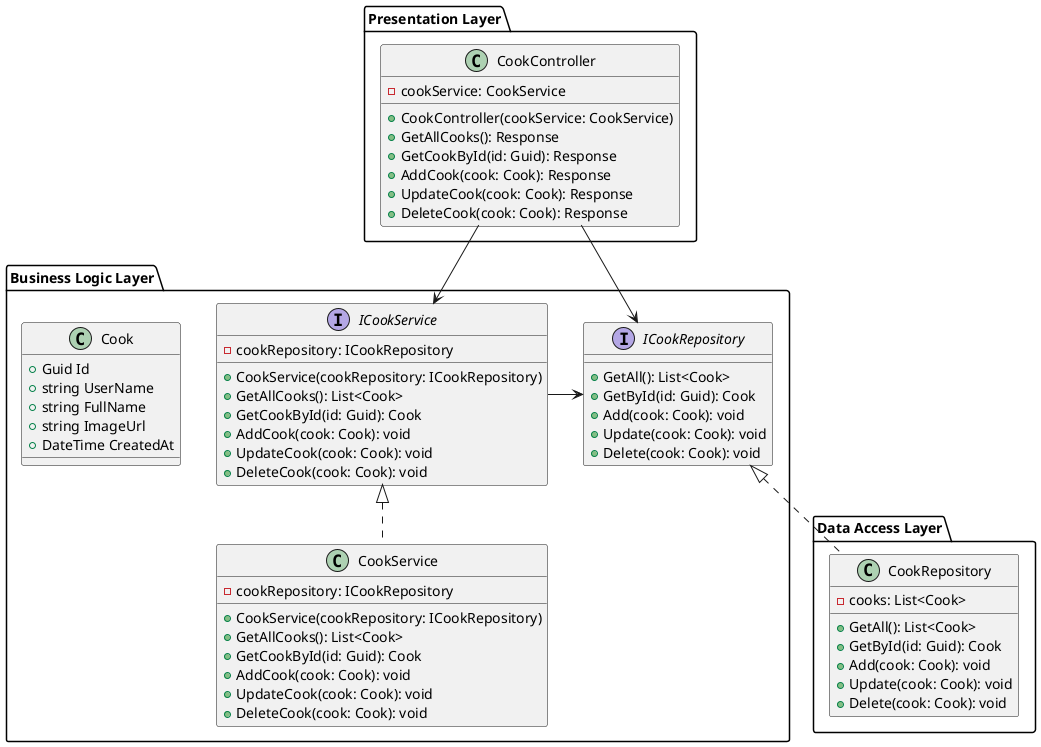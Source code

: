 @startuml

'skinparam LineType ortho

package "Business Logic Layer" as BLL {
    interface ICookRepository {
        +GetAll(): List<Cook>
        +GetById(id: Guid): Cook
        +Add(cook: Cook): void
        +Update(cook: Cook): void
        +Delete(cook: Cook): void
    }
    
    interface ICookService {
            -cookRepository: ICookRepository
            +CookService(cookRepository: ICookRepository)
            +GetAllCooks(): List<Cook>
            +GetCookById(id: Guid): Cook
            +AddCook(cook: Cook): void
            +UpdateCook(cook: Cook): void
            +DeleteCook(cook: Cook): void
        }
    
    class CookService implements ICookService {
        -cookRepository: ICookRepository
        +CookService(cookRepository: ICookRepository)
        +GetAllCooks(): List<Cook>
        +GetCookById(id: Guid): Cook
        +AddCook(cook: Cook): void
        +UpdateCook(cook: Cook): void
        +DeleteCook(cook: Cook): void
    }
    
    class Cook {
        +Guid Id
        +string UserName
        +string FullName
        +string ImageUrl
        +DateTime CreatedAt
    }
}

package "Data Access Layer" as DAL {
    class CookRepository implements BLL.ICookRepository {
        -cooks: List<Cook>
        +GetAll(): List<Cook>
        +GetById(id: Guid): Cook
        +Add(cook: Cook): void
        +Update(cook: Cook): void
        +Delete(cook: Cook): void
    }
}

package "Presentation Layer" as PRES {
    class CookController {
        -cookService: CookService
        +CookController(cookService: CookService)
        +GetAllCooks(): Response
        +GetCookById(id: Guid): Response
        +AddCook(cook: Cook): Response
        +UpdateCook(cook: Cook): Response
        +DeleteCook(cook: Cook): Response
    }
}

ICookService -> ICookRepository
CookController -> ICookService
CookController --> ICookRepository

@enduml